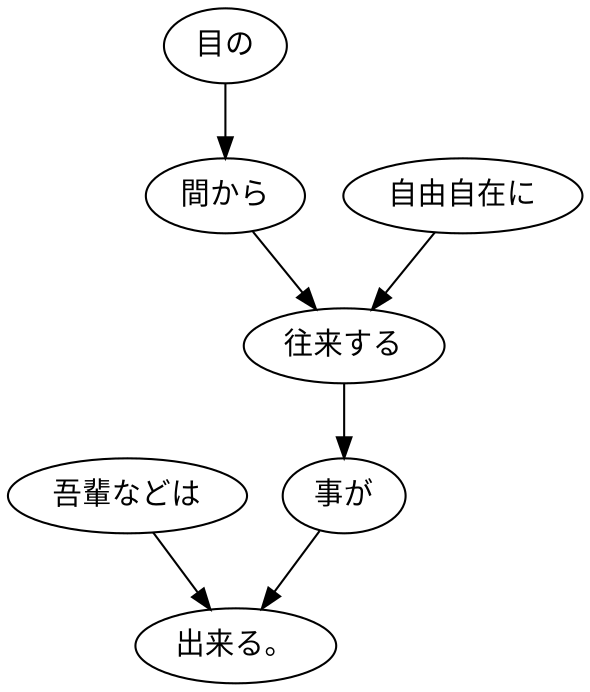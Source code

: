 digraph graph4801 {
	node0 [label="吾輩などは"];
	node1 [label="目の"];
	node2 [label="間から"];
	node3 [label="自由自在に"];
	node4 [label="往来する"];
	node5 [label="事が"];
	node6 [label="出来る。"];
	node0 -> node6;
	node1 -> node2;
	node2 -> node4;
	node3 -> node4;
	node4 -> node5;
	node5 -> node6;
}
